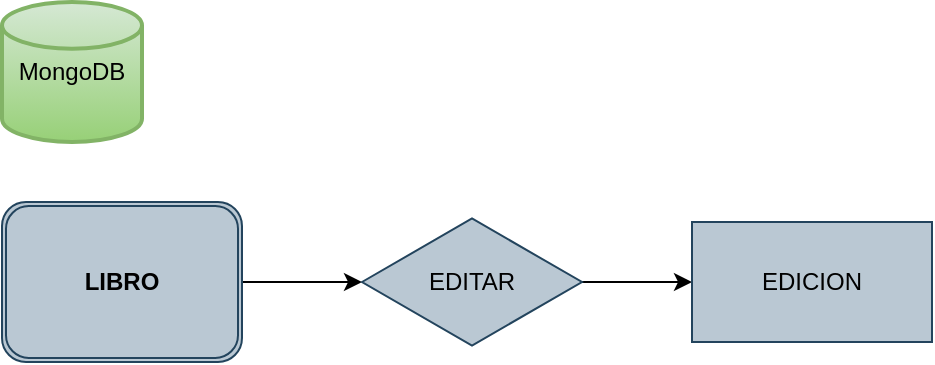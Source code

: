 <mxfile>
    <diagram id="F2OtvjtETeHkd3cjtXxv" name="Page-1">
        <mxGraphModel dx="490" dy="475" grid="1" gridSize="10" guides="1" tooltips="1" connect="1" arrows="1" fold="1" page="1" pageScale="1" pageWidth="850" pageHeight="1100" math="0" shadow="0">
            <root>
                <mxCell id="0"/>
                <mxCell id="1" parent="0"/>
                <mxCell id="7" value="" style="edgeStyle=none;html=1;" edge="1" parent="1" source="2" target="4">
                    <mxGeometry relative="1" as="geometry"/>
                </mxCell>
                <mxCell id="2" value="&lt;font color=&quot;#000000&quot;&gt;LIBRO&lt;/font&gt;" style="shape=ext;double=1;rounded=1;whiteSpace=wrap;html=1;fontStyle=1;fillColor=#bac8d3;strokeColor=#23445d;" parent="1" vertex="1">
                    <mxGeometry x="20" y="110" width="120" height="80" as="geometry"/>
                </mxCell>
                <mxCell id="3" value="MongoDB" style="strokeWidth=2;html=1;shape=mxgraph.flowchart.database;whiteSpace=wrap;fillColor=#d5e8d4;strokeColor=#82b366;gradientColor=#97d077;" parent="1" vertex="1">
                    <mxGeometry x="20" y="10" width="70" height="70" as="geometry"/>
                </mxCell>
                <mxCell id="9" value="" style="edgeStyle=none;html=1;" edge="1" parent="1" source="4" target="8">
                    <mxGeometry relative="1" as="geometry"/>
                </mxCell>
                <mxCell id="4" value="&lt;font color=&quot;#000000&quot;&gt;EDITAR&lt;/font&gt;" style="html=1;whiteSpace=wrap;aspect=fixed;shape=isoRectangle;fillColor=#bac8d3;strokeColor=#23445d;" vertex="1" parent="1">
                    <mxGeometry x="200" y="117" width="110" height="66" as="geometry"/>
                </mxCell>
                <mxCell id="8" value="&lt;font color=&quot;#000000&quot;&gt;EDICION&lt;/font&gt;" style="whiteSpace=wrap;html=1;fillColor=#bac8d3;strokeColor=#23445d;" vertex="1" parent="1">
                    <mxGeometry x="365" y="120" width="120" height="60" as="geometry"/>
                </mxCell>
            </root>
        </mxGraphModel>
    </diagram>
</mxfile>